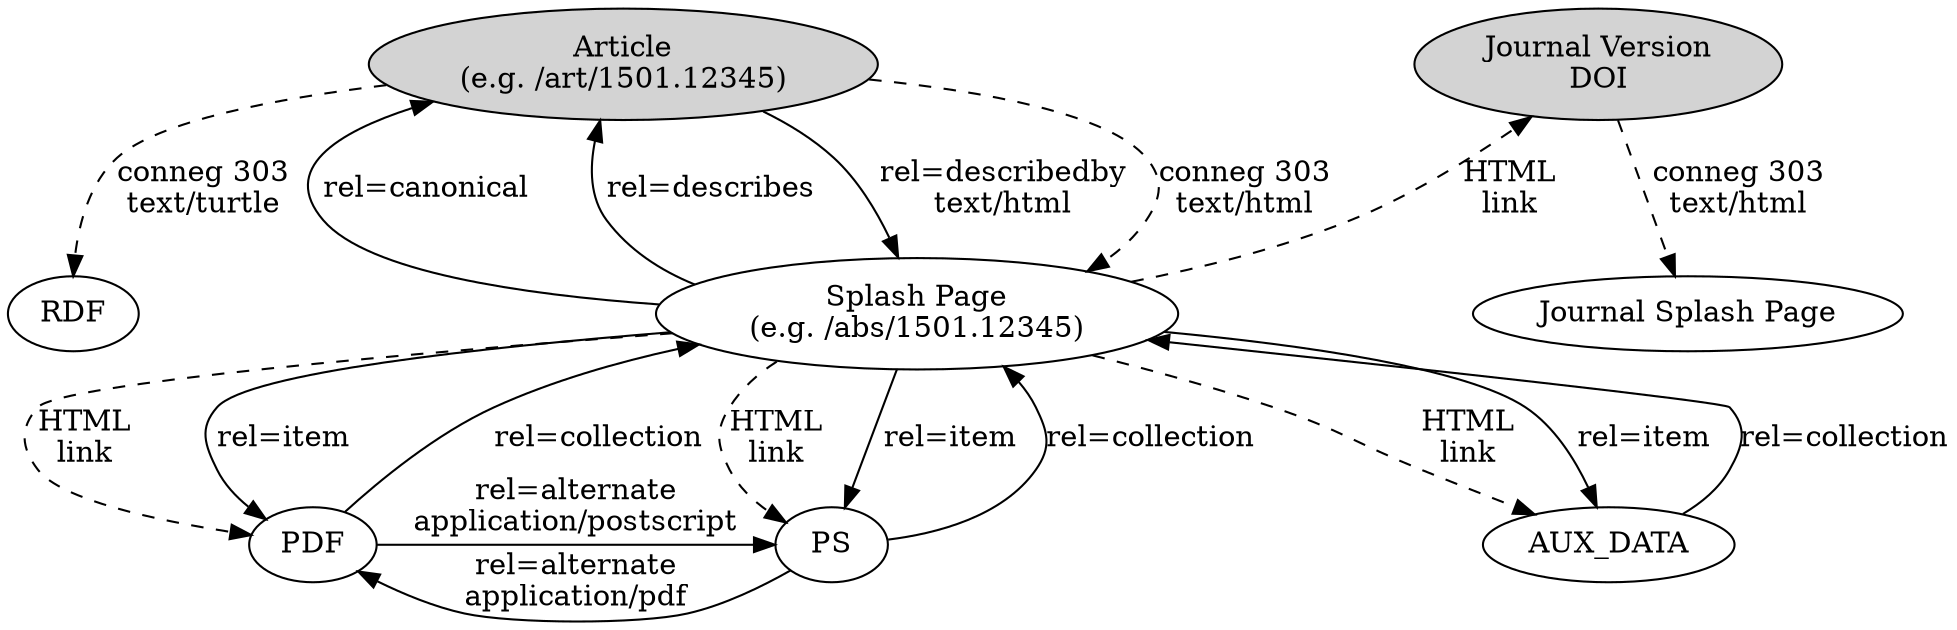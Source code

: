 digraph ARXIV_PLAN {
  nodesep=0.5
  Article [ style=filled label="Article\n(e.g. /art/1501.12345)" ]
  Article -> "Splash Page" [ label="rel=describedby\ntext/html" ]
  Article -> "Splash Page" [ style=dashed label="conneg 303\ntext/html" ]
  Article -> RDF [ style=dashed label="conneg 303\ntext/turtle" ]
  "Splash Page" [ label="Splash Page\n(e.g. /abs/1501.12345)" ]
  "Splash Page" -> PDF  [ style=dashed, label="HTML\nlink" ]
  "Splash Page" -> PS  [ style=dashed, label="HTML\nlink" ]
  "Splash Page" -> AUX_DATA  [ style=dashed, label="HTML\nlink" ]
  "Splash Page" -> Article [ label="rel=canonical" ]
  "Splash Page" -> Article [ label="rel=describes" ]
  "Splash Page" -> "Journal Version\nDOI" [ style=dashed label="HTML\nlink" ]
  "Splash Page" -> PDF  [ label="rel=item" ]
  "Splash Page" -> PS  [ label="rel=item" ]
  "Splash Page" -> AUX_DATA  [ label="rel=item" ]
  "PDF" -> "Splash Page" [ label="rel=collection" ]
  "PS" -> "Splash Page" [ label="rel=collection" ]
  "AUX_DATA" -> "Splash Page" [ label="rel=collection" ]
  "PDF" -> "PS" [ label="rel=alternate\napplication/postscript" ]
  "PS" -> "PDF" [ label="rel=alternate\napplication/pdf" ]
  "Journal Version\nDOI" -> "Journal Splash Page" [ style=dashed, label="conneg 303\ntext/html" ]
  "Journal Version\nDOI" [ style=filled ]
  { rank=same {Article "Journal Version\nDOI"} }
  { rank=same {"Splash Page" "Journal Splash Page"} }
  { rank=same {PDF PS AUX_DATA} }
}
